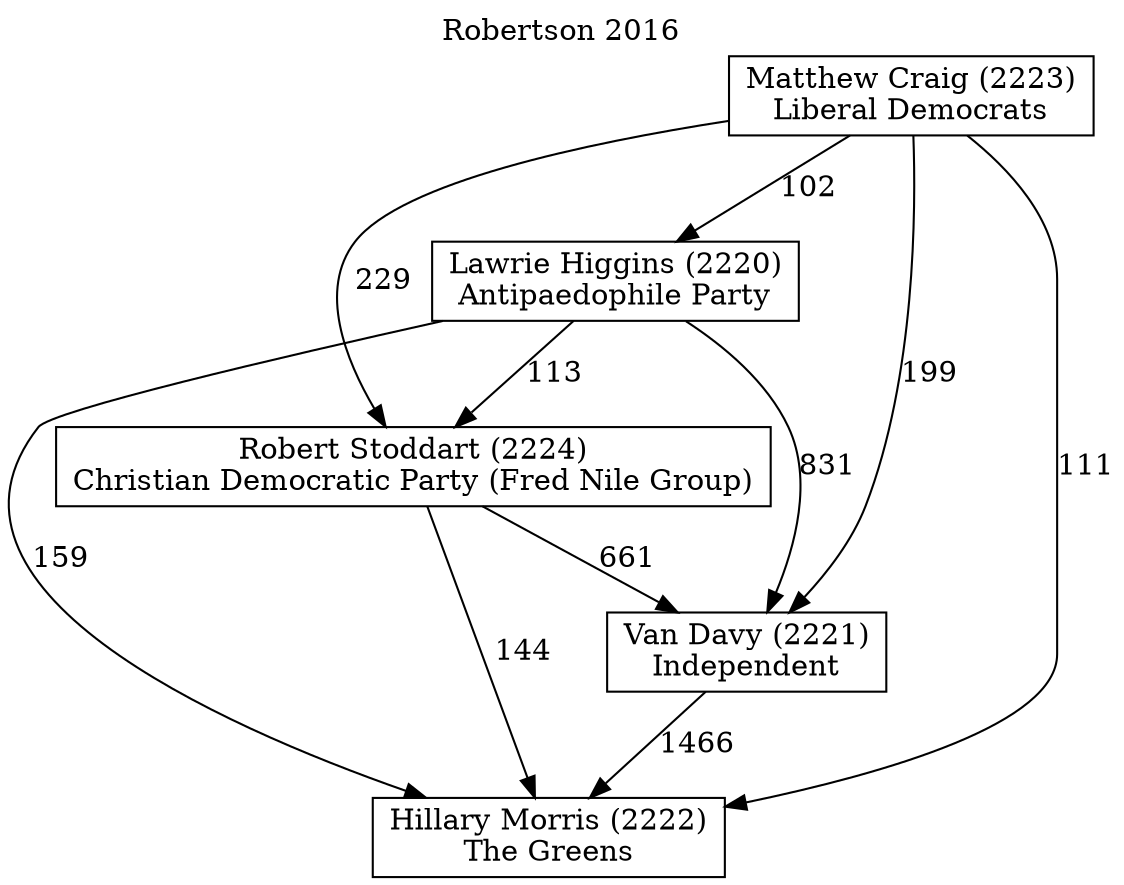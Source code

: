 // House preference flow
digraph "Hillary Morris (2222)_Robertson_2016" {
	graph [label="Robertson 2016" labelloc=t mclimit=10]
	node [shape=box]
	"Lawrie Higgins (2220)" [label="Lawrie Higgins (2220)
Antipaedophile Party"]
	"Van Davy (2221)" [label="Van Davy (2221)
Independent"]
	"Hillary Morris (2222)" [label="Hillary Morris (2222)
The Greens"]
	"Robert Stoddart (2224)" [label="Robert Stoddart (2224)
Christian Democratic Party (Fred Nile Group)"]
	"Matthew Craig (2223)" [label="Matthew Craig (2223)
Liberal Democrats"]
	"Van Davy (2221)" -> "Hillary Morris (2222)" [label=1466]
	"Lawrie Higgins (2220)" -> "Van Davy (2221)" [label=831]
	"Matthew Craig (2223)" -> "Van Davy (2221)" [label=199]
	"Lawrie Higgins (2220)" -> "Robert Stoddart (2224)" [label=113]
	"Robert Stoddart (2224)" -> "Hillary Morris (2222)" [label=144]
	"Lawrie Higgins (2220)" -> "Hillary Morris (2222)" [label=159]
	"Matthew Craig (2223)" -> "Lawrie Higgins (2220)" [label=102]
	"Robert Stoddart (2224)" -> "Van Davy (2221)" [label=661]
	"Matthew Craig (2223)" -> "Robert Stoddart (2224)" [label=229]
	"Matthew Craig (2223)" -> "Hillary Morris (2222)" [label=111]
}
